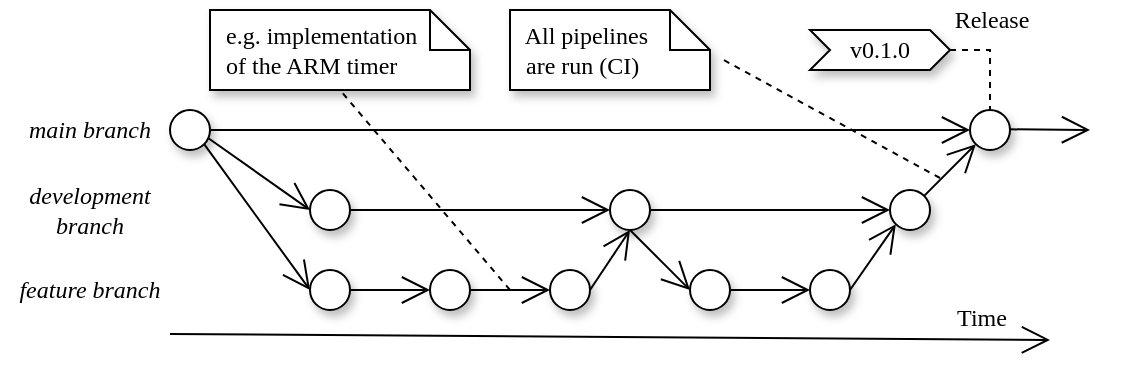 <mxfile version="22.1.15" type="device">
  <diagram name="Page-1" id="r9S0kEUFvn608547pgD2">
    <mxGraphModel dx="978" dy="571" grid="1" gridSize="10" guides="1" tooltips="1" connect="1" arrows="1" fold="1" page="1" pageScale="1" pageWidth="850" pageHeight="1100" math="0" shadow="0">
      <root>
        <mxCell id="0" />
        <mxCell id="1" parent="0" />
        <mxCell id="Qs0CVcsadeXlFzhfiOa3-2" value="" style="endArrow=open;endFill=1;endSize=12;html=1;rounded=0;entryX=0;entryY=0.5;entryDx=0;entryDy=0;exitX=1;exitY=0.5;exitDx=0;exitDy=0;" edge="1" parent="1" source="Qs0CVcsadeXlFzhfiOa3-28" target="Qs0CVcsadeXlFzhfiOa3-26">
          <mxGeometry width="160" relative="1" as="geometry">
            <mxPoint x="150" y="190" as="sourcePoint" />
            <mxPoint x="200" y="190" as="targetPoint" />
          </mxGeometry>
        </mxCell>
        <mxCell id="Qs0CVcsadeXlFzhfiOa3-4" value="v0.1.0" style="shape=step;perimeter=stepPerimeter;whiteSpace=wrap;html=1;fixedSize=1;size=10;shadow=1;fontFamily=Computer Modern;" vertex="1" parent="1">
          <mxGeometry x="460" y="160" width="70" height="20" as="geometry" />
        </mxCell>
        <mxCell id="Qs0CVcsadeXlFzhfiOa3-5" value="" style="ellipse;whiteSpace=wrap;html=1;aspect=fixed;shadow=1;" vertex="1" parent="1">
          <mxGeometry x="360" y="240" width="20" height="20" as="geometry" />
        </mxCell>
        <mxCell id="Qs0CVcsadeXlFzhfiOa3-6" value="" style="ellipse;whiteSpace=wrap;html=1;aspect=fixed;shadow=1;" vertex="1" parent="1">
          <mxGeometry x="270" y="280" width="20" height="20" as="geometry" />
        </mxCell>
        <mxCell id="Qs0CVcsadeXlFzhfiOa3-8" value="" style="endArrow=open;endFill=1;endSize=12;html=1;rounded=0;entryX=0;entryY=0.5;entryDx=0;entryDy=0;exitX=0.943;exitY=0.693;exitDx=0;exitDy=0;exitPerimeter=0;" edge="1" target="Qs0CVcsadeXlFzhfiOa3-9" parent="1" source="Qs0CVcsadeXlFzhfiOa3-28">
          <mxGeometry width="160" relative="1" as="geometry">
            <mxPoint x="150" y="190" as="sourcePoint" />
            <mxPoint x="200" y="200" as="targetPoint" />
          </mxGeometry>
        </mxCell>
        <mxCell id="Qs0CVcsadeXlFzhfiOa3-9" value="" style="ellipse;whiteSpace=wrap;html=1;aspect=fixed;shadow=1;" vertex="1" parent="1">
          <mxGeometry x="210" y="240" width="20" height="20" as="geometry" />
        </mxCell>
        <mxCell id="Qs0CVcsadeXlFzhfiOa3-11" value="" style="endArrow=open;endFill=1;endSize=12;html=1;rounded=0;entryX=0;entryY=0.5;entryDx=0;entryDy=0;exitX=1;exitY=1;exitDx=0;exitDy=0;" edge="1" target="Qs0CVcsadeXlFzhfiOa3-12" parent="1" source="Qs0CVcsadeXlFzhfiOa3-28">
          <mxGeometry width="160" relative="1" as="geometry">
            <mxPoint x="150" y="190" as="sourcePoint" />
            <mxPoint x="200" y="240" as="targetPoint" />
          </mxGeometry>
        </mxCell>
        <mxCell id="Qs0CVcsadeXlFzhfiOa3-12" value="" style="ellipse;whiteSpace=wrap;html=1;aspect=fixed;shadow=1;" vertex="1" parent="1">
          <mxGeometry x="210" y="280" width="20" height="20" as="geometry" />
        </mxCell>
        <mxCell id="Qs0CVcsadeXlFzhfiOa3-13" value="" style="ellipse;whiteSpace=wrap;html=1;aspect=fixed;shadow=1;" vertex="1" parent="1">
          <mxGeometry x="330" y="280" width="20" height="20" as="geometry" />
        </mxCell>
        <mxCell id="Qs0CVcsadeXlFzhfiOa3-15" value="" style="endArrow=open;endFill=1;endSize=12;html=1;rounded=0;entryX=0;entryY=0.5;entryDx=0;entryDy=0;exitX=1;exitY=0.5;exitDx=0;exitDy=0;" edge="1" parent="1" source="Qs0CVcsadeXlFzhfiOa3-12" target="Qs0CVcsadeXlFzhfiOa3-6">
          <mxGeometry width="160" relative="1" as="geometry">
            <mxPoint x="160" y="200" as="sourcePoint" />
            <mxPoint x="210" y="300" as="targetPoint" />
          </mxGeometry>
        </mxCell>
        <mxCell id="Qs0CVcsadeXlFzhfiOa3-16" value="" style="endArrow=open;endFill=1;endSize=12;html=1;rounded=0;entryX=0;entryY=0.5;entryDx=0;entryDy=0;exitX=1;exitY=0.5;exitDx=0;exitDy=0;" edge="1" parent="1" source="Qs0CVcsadeXlFzhfiOa3-6" target="Qs0CVcsadeXlFzhfiOa3-13">
          <mxGeometry width="160" relative="1" as="geometry">
            <mxPoint x="230" y="300" as="sourcePoint" />
            <mxPoint x="260" y="300" as="targetPoint" />
          </mxGeometry>
        </mxCell>
        <mxCell id="Qs0CVcsadeXlFzhfiOa3-17" value="" style="endArrow=open;endFill=1;endSize=12;html=1;rounded=0;entryX=0;entryY=0.5;entryDx=0;entryDy=0;exitX=1;exitY=0.5;exitDx=0;exitDy=0;" edge="1" parent="1" source="Qs0CVcsadeXlFzhfiOa3-9" target="Qs0CVcsadeXlFzhfiOa3-5">
          <mxGeometry width="160" relative="1" as="geometry">
            <mxPoint x="160" y="200" as="sourcePoint" />
            <mxPoint x="212" y="244" as="targetPoint" />
          </mxGeometry>
        </mxCell>
        <mxCell id="Qs0CVcsadeXlFzhfiOa3-18" value="" style="endArrow=open;endFill=1;endSize=12;html=1;rounded=0;entryX=0.5;entryY=1;entryDx=0;entryDy=0;exitX=1;exitY=0.5;exitDx=0;exitDy=0;" edge="1" parent="1" source="Qs0CVcsadeXlFzhfiOa3-13" target="Qs0CVcsadeXlFzhfiOa3-5">
          <mxGeometry width="160" relative="1" as="geometry">
            <mxPoint x="290" y="300" as="sourcePoint" />
            <mxPoint x="330" y="300" as="targetPoint" />
          </mxGeometry>
        </mxCell>
        <mxCell id="Qs0CVcsadeXlFzhfiOa3-19" value="" style="ellipse;whiteSpace=wrap;html=1;aspect=fixed;shadow=1;" vertex="1" parent="1">
          <mxGeometry x="460" y="280" width="20" height="20" as="geometry" />
        </mxCell>
        <mxCell id="Qs0CVcsadeXlFzhfiOa3-20" value="" style="ellipse;whiteSpace=wrap;html=1;aspect=fixed;shadow=1;" vertex="1" parent="1">
          <mxGeometry x="400" y="280" width="20" height="20" as="geometry" />
        </mxCell>
        <mxCell id="Qs0CVcsadeXlFzhfiOa3-21" value="" style="endArrow=open;endFill=1;endSize=12;html=1;rounded=0;entryX=0;entryY=0.5;entryDx=0;entryDy=0;exitX=1;exitY=0.5;exitDx=0;exitDy=0;" edge="1" parent="1" source="Qs0CVcsadeXlFzhfiOa3-20" target="Qs0CVcsadeXlFzhfiOa3-19">
          <mxGeometry width="160" relative="1" as="geometry">
            <mxPoint x="350" y="200" as="sourcePoint" />
            <mxPoint x="400" y="300" as="targetPoint" />
          </mxGeometry>
        </mxCell>
        <mxCell id="Qs0CVcsadeXlFzhfiOa3-22" value="" style="endArrow=open;endFill=1;endSize=12;html=1;rounded=0;entryX=0;entryY=0.5;entryDx=0;entryDy=0;exitX=0.5;exitY=1;exitDx=0;exitDy=0;" edge="1" parent="1" source="Qs0CVcsadeXlFzhfiOa3-5" target="Qs0CVcsadeXlFzhfiOa3-20">
          <mxGeometry width="160" relative="1" as="geometry">
            <mxPoint x="360" y="300" as="sourcePoint" />
            <mxPoint x="380" y="260" as="targetPoint" />
          </mxGeometry>
        </mxCell>
        <mxCell id="Qs0CVcsadeXlFzhfiOa3-23" value="" style="ellipse;whiteSpace=wrap;html=1;aspect=fixed;shadow=1;" vertex="1" parent="1">
          <mxGeometry x="500" y="240" width="20" height="20" as="geometry" />
        </mxCell>
        <mxCell id="Qs0CVcsadeXlFzhfiOa3-24" value="" style="endArrow=open;endFill=1;endSize=12;html=1;rounded=0;entryX=0;entryY=1;entryDx=0;entryDy=0;exitX=1;exitY=0.5;exitDx=0;exitDy=0;" edge="1" parent="1" source="Qs0CVcsadeXlFzhfiOa3-19" target="Qs0CVcsadeXlFzhfiOa3-23">
          <mxGeometry width="160" relative="1" as="geometry">
            <mxPoint x="430" y="300" as="sourcePoint" />
            <mxPoint x="470" y="300" as="targetPoint" />
          </mxGeometry>
        </mxCell>
        <mxCell id="Qs0CVcsadeXlFzhfiOa3-25" value="" style="endArrow=open;endFill=1;endSize=12;html=1;rounded=0;entryX=0;entryY=0.5;entryDx=0;entryDy=0;exitX=1;exitY=0.5;exitDx=0;exitDy=0;" edge="1" parent="1" source="Qs0CVcsadeXlFzhfiOa3-5" target="Qs0CVcsadeXlFzhfiOa3-23">
          <mxGeometry width="160" relative="1" as="geometry">
            <mxPoint x="230" y="250" as="sourcePoint" />
            <mxPoint x="370" y="250" as="targetPoint" />
          </mxGeometry>
        </mxCell>
        <mxCell id="Qs0CVcsadeXlFzhfiOa3-26" value="" style="ellipse;whiteSpace=wrap;html=1;aspect=fixed;shadow=1;" vertex="1" parent="1">
          <mxGeometry x="540" y="200" width="20" height="20" as="geometry" />
        </mxCell>
        <mxCell id="Qs0CVcsadeXlFzhfiOa3-27" value="" style="endArrow=open;endFill=1;endSize=12;html=1;rounded=0;entryX=0;entryY=1;entryDx=0;entryDy=0;exitX=1;exitY=0;exitDx=0;exitDy=0;" edge="1" parent="1" source="Qs0CVcsadeXlFzhfiOa3-23" target="Qs0CVcsadeXlFzhfiOa3-26">
          <mxGeometry width="160" relative="1" as="geometry">
            <mxPoint x="490" y="300" as="sourcePoint" />
            <mxPoint x="520" y="260" as="targetPoint" />
          </mxGeometry>
        </mxCell>
        <mxCell id="Qs0CVcsadeXlFzhfiOa3-28" value="" style="ellipse;whiteSpace=wrap;html=1;aspect=fixed;shadow=1;" vertex="1" parent="1">
          <mxGeometry x="140" y="200" width="20" height="20" as="geometry" />
        </mxCell>
        <mxCell id="Qs0CVcsadeXlFzhfiOa3-30" value="" style="endArrow=none;dashed=1;html=1;rounded=0;entryX=0.5;entryY=0;entryDx=0;entryDy=0;exitX=1;exitY=0.5;exitDx=0;exitDy=0;" edge="1" parent="1" source="Qs0CVcsadeXlFzhfiOa3-4" target="Qs0CVcsadeXlFzhfiOa3-26">
          <mxGeometry width="50" height="50" relative="1" as="geometry">
            <mxPoint x="310" y="150" as="sourcePoint" />
            <mxPoint x="360" y="100" as="targetPoint" />
            <Array as="points">
              <mxPoint x="550" y="170" />
            </Array>
          </mxGeometry>
        </mxCell>
        <mxCell id="Qs0CVcsadeXlFzhfiOa3-31" value="Release" style="text;html=1;strokeColor=none;fillColor=none;align=center;verticalAlign=middle;whiteSpace=wrap;rounded=0;fontFamily=Computer Modern;" vertex="1" parent="1">
          <mxGeometry x="521" y="145" width="60" height="20" as="geometry" />
        </mxCell>
        <mxCell id="Qs0CVcsadeXlFzhfiOa3-32" value="" style="endArrow=open;endFill=1;endSize=12;html=1;rounded=0;exitX=1;exitY=0.5;exitDx=0;exitDy=0;" edge="1" parent="1">
          <mxGeometry width="160" relative="1" as="geometry">
            <mxPoint x="140" y="312" as="sourcePoint" />
            <mxPoint x="580" y="315" as="targetPoint" />
          </mxGeometry>
        </mxCell>
        <mxCell id="Qs0CVcsadeXlFzhfiOa3-33" value="Time" style="text;html=1;strokeColor=none;fillColor=none;align=center;verticalAlign=middle;whiteSpace=wrap;rounded=0;fontFamily=Computer Modern;" vertex="1" parent="1">
          <mxGeometry x="516" y="294" width="60" height="20" as="geometry" />
        </mxCell>
        <mxCell id="Qs0CVcsadeXlFzhfiOa3-34" value="main branch" style="text;html=1;strokeColor=none;fillColor=none;align=center;verticalAlign=middle;whiteSpace=wrap;rounded=0;fontFamily=Computer Modern;fontStyle=2" vertex="1" parent="1">
          <mxGeometry x="65" y="200" width="70" height="20" as="geometry" />
        </mxCell>
        <mxCell id="Qs0CVcsadeXlFzhfiOa3-35" value="development&lt;br&gt;branch" style="text;html=1;strokeColor=none;fillColor=none;align=center;verticalAlign=middle;whiteSpace=wrap;rounded=0;fontFamily=Computer Modern;fontStyle=2" vertex="1" parent="1">
          <mxGeometry x="60" y="240" width="80" height="20" as="geometry" />
        </mxCell>
        <mxCell id="Qs0CVcsadeXlFzhfiOa3-36" value="feature branch" style="text;html=1;strokeColor=none;fillColor=none;align=center;verticalAlign=middle;whiteSpace=wrap;rounded=0;fontFamily=Computer Modern;fontStyle=2" vertex="1" parent="1">
          <mxGeometry x="55" y="280" width="90" height="20" as="geometry" />
        </mxCell>
        <mxCell id="Qs0CVcsadeXlFzhfiOa3-42" value="&amp;nbsp; All pipelines&lt;br&gt;&amp;nbsp; are run (CI)" style="shape=note;size=20;whiteSpace=wrap;html=1;align=left;fontFamily=Computer Modern;shadow=1;" vertex="1" parent="1">
          <mxGeometry x="310" y="150" width="100" height="40" as="geometry" />
        </mxCell>
        <mxCell id="Qs0CVcsadeXlFzhfiOa3-43" value="" style="endArrow=none;dashed=1;html=1;rounded=0;entryX=0;entryY=0;entryDx=100;entryDy=30;entryPerimeter=0;" edge="1" parent="1">
          <mxGeometry width="50" height="50" relative="1" as="geometry">
            <mxPoint x="525" y="234" as="sourcePoint" />
            <mxPoint x="415" y="174" as="targetPoint" />
          </mxGeometry>
        </mxCell>
        <mxCell id="Qs0CVcsadeXlFzhfiOa3-44" value="&amp;nbsp; e.g. implementation&lt;br&gt;&amp;nbsp; of the ARM timer" style="shape=note;size=20;whiteSpace=wrap;html=1;align=left;fontFamily=Computer Modern;shadow=1;" vertex="1" parent="1">
          <mxGeometry x="160" y="150" width="130" height="40" as="geometry" />
        </mxCell>
        <mxCell id="Qs0CVcsadeXlFzhfiOa3-46" value="" style="endArrow=none;dashed=1;html=1;rounded=0;entryX=0.5;entryY=1;entryDx=0;entryDy=0;entryPerimeter=0;" edge="1" parent="1" target="Qs0CVcsadeXlFzhfiOa3-44">
          <mxGeometry width="50" height="50" relative="1" as="geometry">
            <mxPoint x="310" y="290" as="sourcePoint" />
            <mxPoint x="350" y="400" as="targetPoint" />
          </mxGeometry>
        </mxCell>
        <mxCell id="Qs0CVcsadeXlFzhfiOa3-47" value="" style="endArrow=open;endFill=1;endSize=12;html=1;rounded=0;exitX=1;exitY=0.5;exitDx=0;exitDy=0;" edge="1" parent="1">
          <mxGeometry width="160" relative="1" as="geometry">
            <mxPoint x="560" y="209.66" as="sourcePoint" />
            <mxPoint x="600" y="210" as="targetPoint" />
          </mxGeometry>
        </mxCell>
      </root>
    </mxGraphModel>
  </diagram>
</mxfile>
